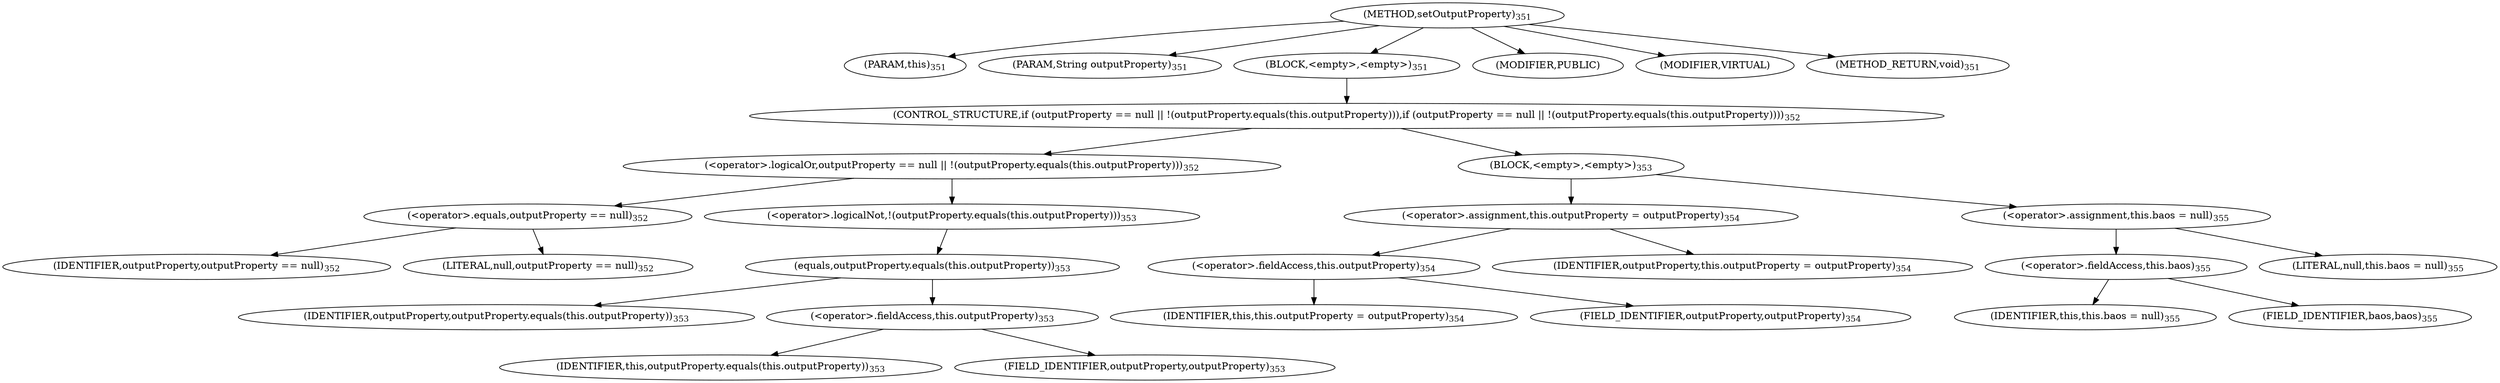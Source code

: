 digraph "setOutputProperty" {  
"596" [label = <(METHOD,setOutputProperty)<SUB>351</SUB>> ]
"58" [label = <(PARAM,this)<SUB>351</SUB>> ]
"597" [label = <(PARAM,String outputProperty)<SUB>351</SUB>> ]
"598" [label = <(BLOCK,&lt;empty&gt;,&lt;empty&gt;)<SUB>351</SUB>> ]
"599" [label = <(CONTROL_STRUCTURE,if (outputProperty == null || !(outputProperty.equals(this.outputProperty))),if (outputProperty == null || !(outputProperty.equals(this.outputProperty))))<SUB>352</SUB>> ]
"600" [label = <(&lt;operator&gt;.logicalOr,outputProperty == null || !(outputProperty.equals(this.outputProperty)))<SUB>352</SUB>> ]
"601" [label = <(&lt;operator&gt;.equals,outputProperty == null)<SUB>352</SUB>> ]
"602" [label = <(IDENTIFIER,outputProperty,outputProperty == null)<SUB>352</SUB>> ]
"603" [label = <(LITERAL,null,outputProperty == null)<SUB>352</SUB>> ]
"604" [label = <(&lt;operator&gt;.logicalNot,!(outputProperty.equals(this.outputProperty)))<SUB>353</SUB>> ]
"605" [label = <(equals,outputProperty.equals(this.outputProperty))<SUB>353</SUB>> ]
"606" [label = <(IDENTIFIER,outputProperty,outputProperty.equals(this.outputProperty))<SUB>353</SUB>> ]
"607" [label = <(&lt;operator&gt;.fieldAccess,this.outputProperty)<SUB>353</SUB>> ]
"57" [label = <(IDENTIFIER,this,outputProperty.equals(this.outputProperty))<SUB>353</SUB>> ]
"608" [label = <(FIELD_IDENTIFIER,outputProperty,outputProperty)<SUB>353</SUB>> ]
"609" [label = <(BLOCK,&lt;empty&gt;,&lt;empty&gt;)<SUB>353</SUB>> ]
"610" [label = <(&lt;operator&gt;.assignment,this.outputProperty = outputProperty)<SUB>354</SUB>> ]
"611" [label = <(&lt;operator&gt;.fieldAccess,this.outputProperty)<SUB>354</SUB>> ]
"59" [label = <(IDENTIFIER,this,this.outputProperty = outputProperty)<SUB>354</SUB>> ]
"612" [label = <(FIELD_IDENTIFIER,outputProperty,outputProperty)<SUB>354</SUB>> ]
"613" [label = <(IDENTIFIER,outputProperty,this.outputProperty = outputProperty)<SUB>354</SUB>> ]
"614" [label = <(&lt;operator&gt;.assignment,this.baos = null)<SUB>355</SUB>> ]
"615" [label = <(&lt;operator&gt;.fieldAccess,this.baos)<SUB>355</SUB>> ]
"616" [label = <(IDENTIFIER,this,this.baos = null)<SUB>355</SUB>> ]
"617" [label = <(FIELD_IDENTIFIER,baos,baos)<SUB>355</SUB>> ]
"618" [label = <(LITERAL,null,this.baos = null)<SUB>355</SUB>> ]
"619" [label = <(MODIFIER,PUBLIC)> ]
"620" [label = <(MODIFIER,VIRTUAL)> ]
"621" [label = <(METHOD_RETURN,void)<SUB>351</SUB>> ]
  "596" -> "58" 
  "596" -> "597" 
  "596" -> "598" 
  "596" -> "619" 
  "596" -> "620" 
  "596" -> "621" 
  "598" -> "599" 
  "599" -> "600" 
  "599" -> "609" 
  "600" -> "601" 
  "600" -> "604" 
  "601" -> "602" 
  "601" -> "603" 
  "604" -> "605" 
  "605" -> "606" 
  "605" -> "607" 
  "607" -> "57" 
  "607" -> "608" 
  "609" -> "610" 
  "609" -> "614" 
  "610" -> "611" 
  "610" -> "613" 
  "611" -> "59" 
  "611" -> "612" 
  "614" -> "615" 
  "614" -> "618" 
  "615" -> "616" 
  "615" -> "617" 
}
